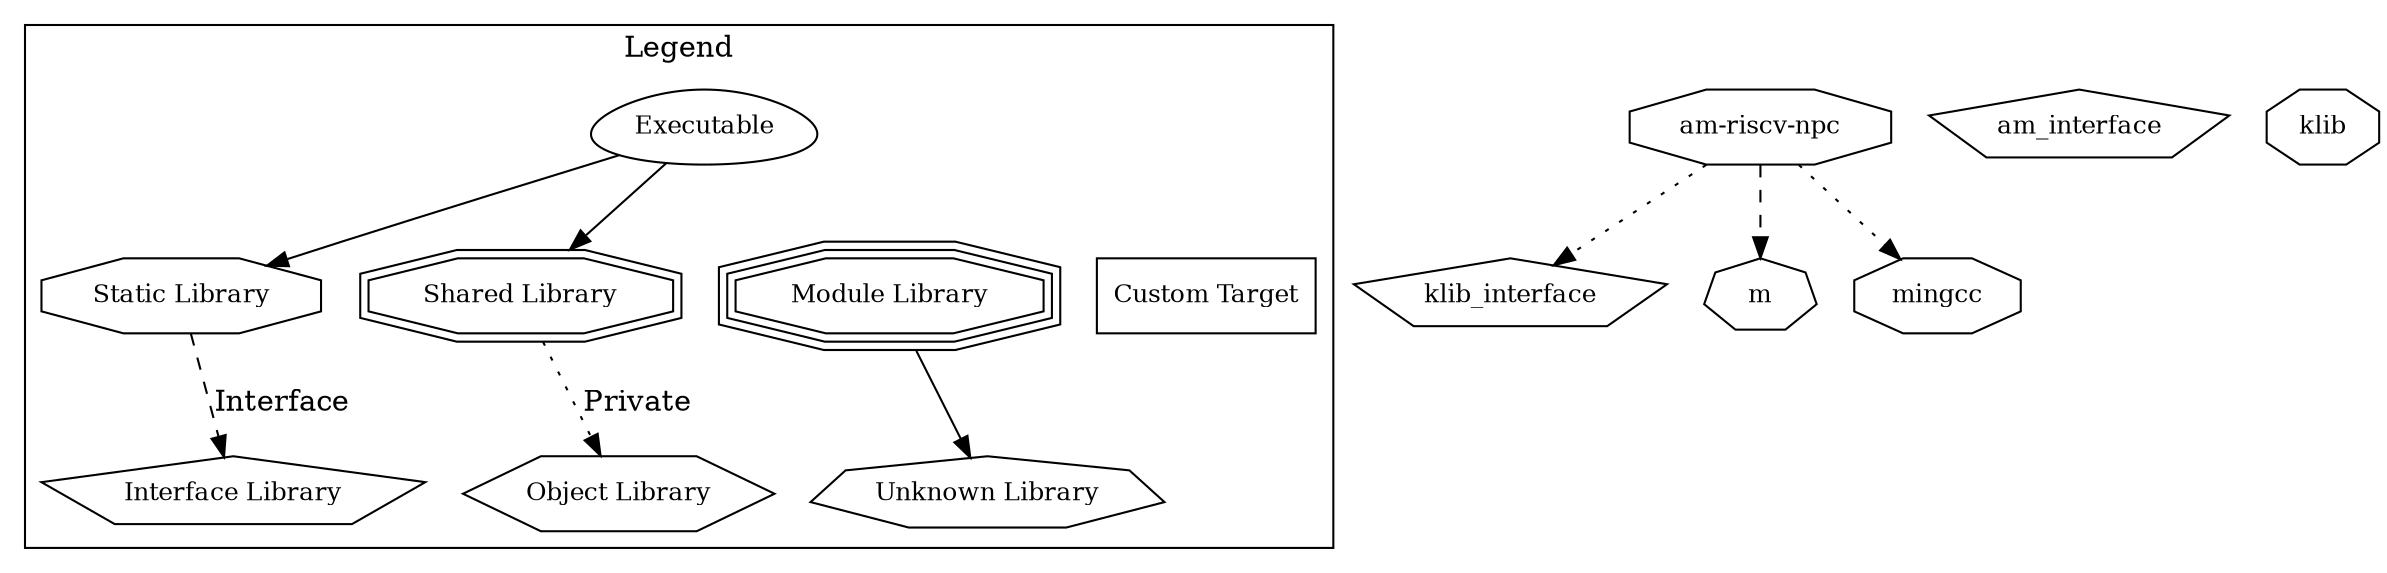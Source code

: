 digraph "abstract-machine" {
node [
  fontsize = "12"
];
subgraph clusterLegend {
  label = "Legend";
  color = black;
  edge [ style = invis ];
  legendNode0 [ label = "Executable", shape = egg ];
  legendNode1 [ label = "Static Library", shape = octagon ];
  legendNode2 [ label = "Shared Library", shape = doubleoctagon ];
  legendNode3 [ label = "Module Library", shape = tripleoctagon ];
  legendNode4 [ label = "Interface Library", shape = pentagon ];
  legendNode5 [ label = "Object Library", shape = hexagon ];
  legendNode6 [ label = "Unknown Library", shape = septagon ];
  legendNode7 [ label = "Custom Target", shape = box ];
  legendNode0 -> legendNode1 [ style = solid ];
  legendNode0 -> legendNode2 [ style = solid ];
  legendNode0 -> legendNode3;
  legendNode1 -> legendNode4 [ label = "Interface", style = dashed ];
  legendNode2 -> legendNode5 [ label = "Private", style = dotted ];
  legendNode3 -> legendNode6 [ style = solid ];
  legendNode0 -> legendNode7;
}
    "node0" [ label = "am-riscv-npc", shape = octagon ];
    "node1" [ label = "klib_interface", shape = pentagon ];
    "node0" -> "node1" [ style = dotted ] // am-riscv-npc -> klib_interface
    "node2" [ label = "m", shape = septagon ];
    "node0" -> "node2" [ style = dashed ] // am-riscv-npc -> m
    "node3" [ label = "mingcc", shape = octagon ];
    "node0" -> "node3" [ style = dotted ] // am-riscv-npc -> mingcc
    "node4" [ label = "am_interface", shape = pentagon ];
    "node5" [ label = "klib", shape = octagon ];
}
